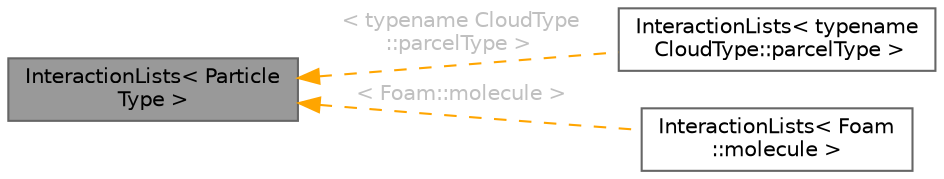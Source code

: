 digraph "InteractionLists&lt; ParticleType &gt;"
{
 // LATEX_PDF_SIZE
  bgcolor="transparent";
  edge [fontname=Helvetica,fontsize=10,labelfontname=Helvetica,labelfontsize=10];
  node [fontname=Helvetica,fontsize=10,shape=box,height=0.2,width=0.4];
  rankdir="LR";
  Node1 [id="Node000001",label="InteractionLists\< Particle\lType \>",height=0.2,width=0.4,color="gray40", fillcolor="grey60", style="filled", fontcolor="black",tooltip="Builds direct interaction list, specifying which local (real) cells are potentially in range of each ..."];
  Node1 -> Node2 [id="edge1_Node000001_Node000002",dir="back",color="orange",style="dashed",tooltip=" ",label=" \< typename CloudType\l::parcelType \>",fontcolor="grey" ];
  Node2 [id="Node000002",label="InteractionLists\< typename\l CloudType::parcelType \>",height=0.2,width=0.4,color="gray40", fillcolor="white", style="filled",URL="$classFoam_1_1InteractionLists.html",tooltip=" "];
  Node1 -> Node3 [id="edge2_Node000001_Node000003",dir="back",color="orange",style="dashed",tooltip=" ",label=" \< Foam::molecule \>",fontcolor="grey" ];
  Node3 [id="Node000003",label="InteractionLists\< Foam\l::molecule \>",height=0.2,width=0.4,color="gray40", fillcolor="white", style="filled",URL="$classFoam_1_1InteractionLists.html",tooltip=" "];
}
